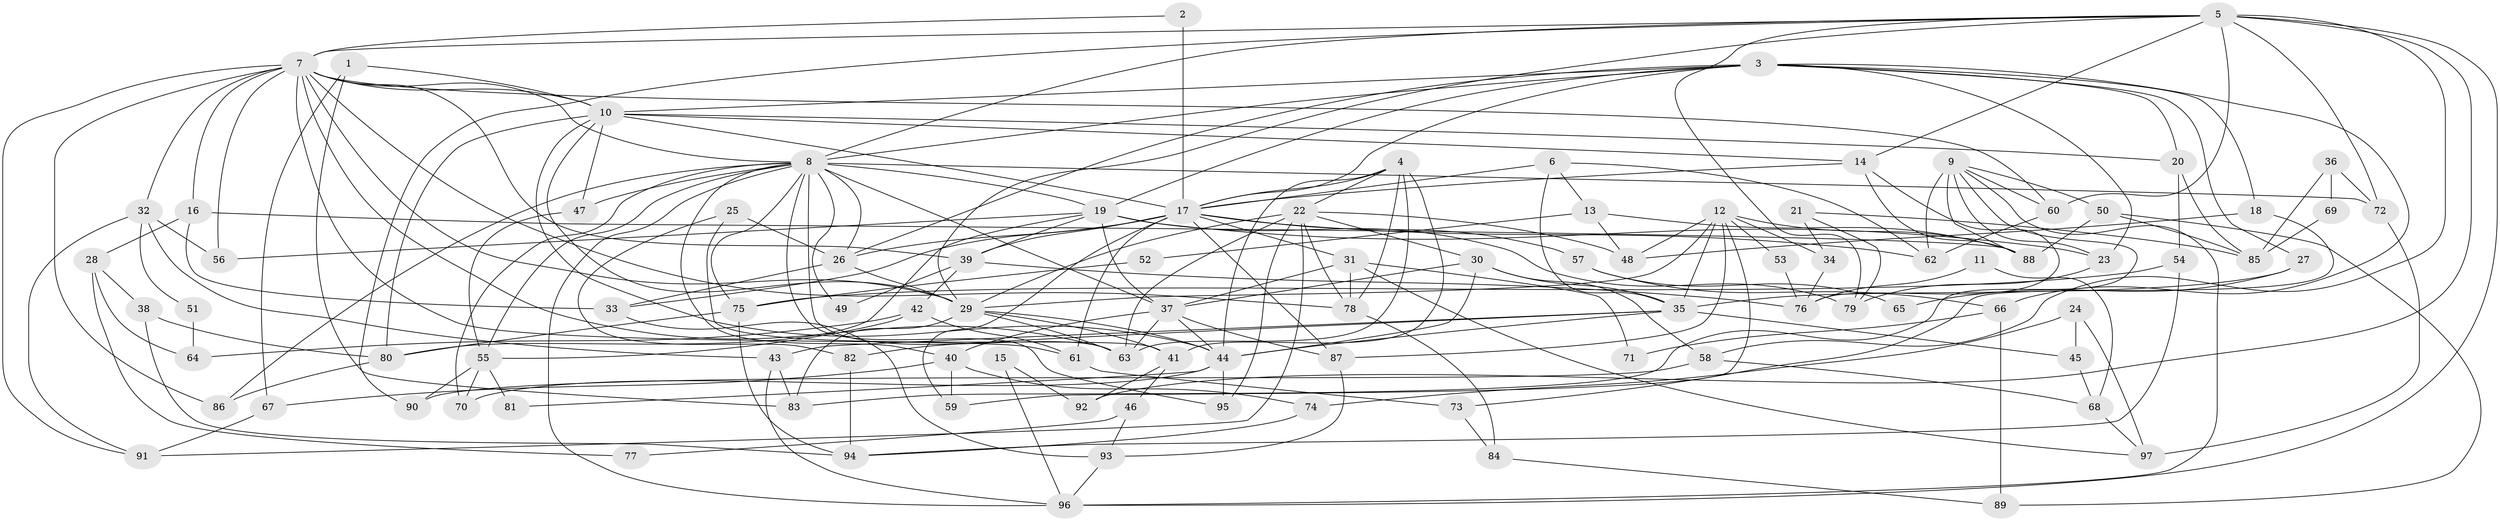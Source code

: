 // original degree distribution, {3: 0.3088235294117647, 4: 0.27205882352941174, 6: 0.10294117647058823, 7: 0.022058823529411766, 2: 0.11764705882352941, 8: 0.022058823529411766, 5: 0.14705882352941177, 9: 0.007352941176470588}
// Generated by graph-tools (version 1.1) at 2025/50/03/04/25 22:50:49]
// undirected, 97 vertices, 225 edges
graph export_dot {
  node [color=gray90,style=filled];
  1;
  2;
  3;
  4;
  5;
  6;
  7;
  8;
  9;
  10;
  11;
  12;
  13;
  14;
  15;
  16;
  17;
  18;
  19;
  20;
  21;
  22;
  23;
  24;
  25;
  26;
  27;
  28;
  29;
  30;
  31;
  32;
  33;
  34;
  35;
  36;
  37;
  38;
  39;
  40;
  41;
  42;
  43;
  44;
  45;
  46;
  47;
  48;
  49;
  50;
  51;
  52;
  53;
  54;
  55;
  56;
  57;
  58;
  59;
  60;
  61;
  62;
  63;
  64;
  65;
  66;
  67;
  68;
  69;
  70;
  71;
  72;
  73;
  74;
  75;
  76;
  77;
  78;
  79;
  80;
  81;
  82;
  83;
  84;
  85;
  86;
  87;
  88;
  89;
  90;
  91;
  92;
  93;
  94;
  95;
  96;
  97;
  1 -- 10 [weight=1.0];
  1 -- 67 [weight=1.0];
  1 -- 83 [weight=1.0];
  2 -- 7 [weight=1.0];
  2 -- 17 [weight=2.0];
  3 -- 8 [weight=1.0];
  3 -- 10 [weight=1.0];
  3 -- 17 [weight=1.0];
  3 -- 18 [weight=1.0];
  3 -- 19 [weight=1.0];
  3 -- 20 [weight=1.0];
  3 -- 23 [weight=1.0];
  3 -- 26 [weight=1.0];
  3 -- 27 [weight=1.0];
  3 -- 66 [weight=1.0];
  4 -- 17 [weight=1.0];
  4 -- 22 [weight=1.0];
  4 -- 41 [weight=1.0];
  4 -- 44 [weight=1.0];
  4 -- 63 [weight=1.0];
  4 -- 78 [weight=1.0];
  5 -- 7 [weight=1.0];
  5 -- 8 [weight=1.0];
  5 -- 14 [weight=1.0];
  5 -- 29 [weight=1.0];
  5 -- 58 [weight=1.0];
  5 -- 60 [weight=1.0];
  5 -- 72 [weight=1.0];
  5 -- 79 [weight=1.0];
  5 -- 90 [weight=1.0];
  5 -- 92 [weight=1.0];
  5 -- 96 [weight=1.0];
  6 -- 13 [weight=1.0];
  6 -- 17 [weight=1.0];
  6 -- 35 [weight=1.0];
  6 -- 62 [weight=1.0];
  7 -- 8 [weight=1.0];
  7 -- 10 [weight=1.0];
  7 -- 16 [weight=1.0];
  7 -- 29 [weight=1.0];
  7 -- 32 [weight=1.0];
  7 -- 39 [weight=1.0];
  7 -- 56 [weight=1.0];
  7 -- 60 [weight=1.0];
  7 -- 61 [weight=1.0];
  7 -- 63 [weight=1.0];
  7 -- 78 [weight=1.0];
  7 -- 86 [weight=1.0];
  7 -- 91 [weight=1.0];
  8 -- 19 [weight=1.0];
  8 -- 26 [weight=1.0];
  8 -- 37 [weight=2.0];
  8 -- 40 [weight=1.0];
  8 -- 47 [weight=1.0];
  8 -- 49 [weight=1.0];
  8 -- 55 [weight=1.0];
  8 -- 63 [weight=1.0];
  8 -- 70 [weight=1.0];
  8 -- 72 [weight=2.0];
  8 -- 75 [weight=2.0];
  8 -- 86 [weight=1.0];
  8 -- 95 [weight=1.0];
  8 -- 96 [weight=1.0];
  9 -- 23 [weight=1.0];
  9 -- 50 [weight=1.0];
  9 -- 60 [weight=1.0];
  9 -- 62 [weight=1.0];
  9 -- 83 [weight=1.0];
  9 -- 88 [weight=1.0];
  9 -- 96 [weight=1.0];
  10 -- 14 [weight=1.0];
  10 -- 17 [weight=1.0];
  10 -- 20 [weight=1.0];
  10 -- 29 [weight=1.0];
  10 -- 44 [weight=1.0];
  10 -- 47 [weight=1.0];
  10 -- 80 [weight=1.0];
  11 -- 68 [weight=1.0];
  11 -- 76 [weight=1.0];
  12 -- 29 [weight=1.0];
  12 -- 34 [weight=1.0];
  12 -- 35 [weight=1.0];
  12 -- 48 [weight=1.0];
  12 -- 53 [weight=1.0];
  12 -- 59 [weight=1.0];
  12 -- 87 [weight=1.0];
  12 -- 88 [weight=1.0];
  13 -- 48 [weight=1.0];
  13 -- 52 [weight=1.0];
  13 -- 88 [weight=1.0];
  14 -- 17 [weight=1.0];
  14 -- 76 [weight=1.0];
  14 -- 88 [weight=1.0];
  15 -- 92 [weight=1.0];
  15 -- 96 [weight=1.0];
  16 -- 28 [weight=1.0];
  16 -- 33 [weight=1.0];
  16 -- 88 [weight=1.0];
  17 -- 26 [weight=1.0];
  17 -- 31 [weight=1.0];
  17 -- 33 [weight=1.0];
  17 -- 39 [weight=1.0];
  17 -- 57 [weight=1.0];
  17 -- 59 [weight=1.0];
  17 -- 61 [weight=1.0];
  17 -- 62 [weight=1.0];
  17 -- 87 [weight=1.0];
  18 -- 48 [weight=1.0];
  18 -- 73 [weight=1.0];
  19 -- 23 [weight=1.0];
  19 -- 37 [weight=1.0];
  19 -- 39 [weight=1.0];
  19 -- 56 [weight=1.0];
  19 -- 79 [weight=1.0];
  19 -- 80 [weight=1.0];
  20 -- 54 [weight=1.0];
  20 -- 85 [weight=1.0];
  21 -- 34 [weight=1.0];
  21 -- 79 [weight=1.0];
  21 -- 85 [weight=1.0];
  22 -- 29 [weight=1.0];
  22 -- 30 [weight=1.0];
  22 -- 48 [weight=1.0];
  22 -- 63 [weight=1.0];
  22 -- 78 [weight=1.0];
  22 -- 91 [weight=1.0];
  22 -- 95 [weight=1.0];
  23 -- 79 [weight=1.0];
  24 -- 45 [weight=1.0];
  24 -- 74 [weight=1.0];
  24 -- 97 [weight=1.0];
  25 -- 26 [weight=1.0];
  25 -- 41 [weight=1.0];
  25 -- 82 [weight=1.0];
  26 -- 29 [weight=1.0];
  26 -- 33 [weight=1.0];
  27 -- 35 [weight=1.0];
  27 -- 65 [weight=1.0];
  28 -- 38 [weight=1.0];
  28 -- 64 [weight=1.0];
  28 -- 77 [weight=1.0];
  29 -- 41 [weight=2.0];
  29 -- 44 [weight=1.0];
  29 -- 63 [weight=1.0];
  29 -- 83 [weight=1.0];
  30 -- 35 [weight=1.0];
  30 -- 37 [weight=2.0];
  30 -- 44 [weight=1.0];
  30 -- 58 [weight=1.0];
  31 -- 37 [weight=1.0];
  31 -- 71 [weight=1.0];
  31 -- 78 [weight=1.0];
  31 -- 97 [weight=1.0];
  32 -- 43 [weight=1.0];
  32 -- 51 [weight=1.0];
  32 -- 56 [weight=1.0];
  32 -- 91 [weight=1.0];
  33 -- 93 [weight=1.0];
  34 -- 76 [weight=1.0];
  35 -- 43 [weight=1.0];
  35 -- 44 [weight=1.0];
  35 -- 45 [weight=1.0];
  35 -- 82 [weight=1.0];
  36 -- 69 [weight=1.0];
  36 -- 72 [weight=1.0];
  36 -- 85 [weight=1.0];
  37 -- 40 [weight=1.0];
  37 -- 44 [weight=1.0];
  37 -- 63 [weight=1.0];
  37 -- 87 [weight=1.0];
  38 -- 80 [weight=1.0];
  38 -- 94 [weight=1.0];
  39 -- 42 [weight=1.0];
  39 -- 49 [weight=1.0];
  39 -- 76 [weight=1.0];
  40 -- 59 [weight=1.0];
  40 -- 67 [weight=1.0];
  40 -- 74 [weight=1.0];
  41 -- 46 [weight=1.0];
  41 -- 92 [weight=1.0];
  42 -- 55 [weight=1.0];
  42 -- 61 [weight=1.0];
  42 -- 64 [weight=1.0];
  43 -- 83 [weight=1.0];
  43 -- 96 [weight=1.0];
  44 -- 70 [weight=1.0];
  44 -- 81 [weight=1.0];
  44 -- 95 [weight=1.0];
  45 -- 68 [weight=1.0];
  46 -- 77 [weight=1.0];
  46 -- 93 [weight=1.0];
  47 -- 55 [weight=1.0];
  50 -- 85 [weight=1.0];
  50 -- 88 [weight=1.0];
  50 -- 89 [weight=1.0];
  51 -- 64 [weight=1.0];
  52 -- 75 [weight=1.0];
  53 -- 76 [weight=1.0];
  54 -- 75 [weight=1.0];
  54 -- 94 [weight=1.0];
  55 -- 70 [weight=1.0];
  55 -- 81 [weight=1.0];
  55 -- 90 [weight=1.0];
  57 -- 65 [weight=1.0];
  57 -- 66 [weight=1.0];
  58 -- 68 [weight=1.0];
  58 -- 90 [weight=1.0];
  60 -- 62 [weight=1.0];
  61 -- 73 [weight=1.0];
  66 -- 71 [weight=1.0];
  66 -- 89 [weight=1.0];
  67 -- 91 [weight=1.0];
  68 -- 97 [weight=1.0];
  69 -- 85 [weight=1.0];
  72 -- 97 [weight=1.0];
  73 -- 84 [weight=1.0];
  74 -- 94 [weight=1.0];
  75 -- 80 [weight=1.0];
  75 -- 94 [weight=1.0];
  78 -- 84 [weight=1.0];
  80 -- 86 [weight=1.0];
  82 -- 94 [weight=1.0];
  84 -- 89 [weight=1.0];
  87 -- 93 [weight=1.0];
  93 -- 96 [weight=1.0];
}
